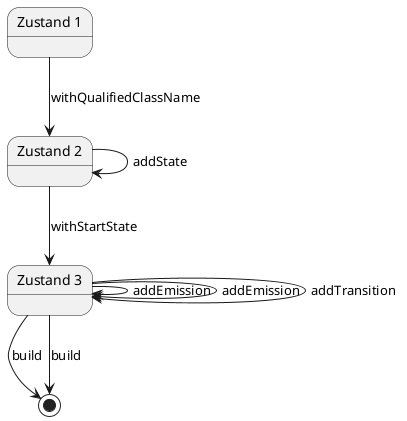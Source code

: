 @startuml
state "Zustand 2" as Zustand2
state "Zustand 3" as Zustand3
Zustand2 --> Zustand3 : withStartState
state "Zustand 2" as Zustand2
state "Zustand 2" as Zustand2
Zustand2 --> Zustand2 : addState
state "Zustand 1" as Zustand1
state "Zustand 2" as Zustand2
Zustand1 --> Zustand2 : withQualifiedClassName
state "Zustand 3" as Zustand3
state "Zustand 3" as Zustand3
Zustand3 --> Zustand3 : addEmission
state "Zustand 3" as Zustand3
Zustand3 --> [*] : build
state "Zustand 3" as Zustand3
state "Zustand 3" as Zustand3
Zustand3 --> Zustand3 : addEmission
state "Zustand 3" as Zustand3
state "Zustand 3" as Zustand3
Zustand3 --> Zustand3 : addTransition
state "Zustand 3" as Zustand3
Zustand3 --> [*] : build
@enduml
